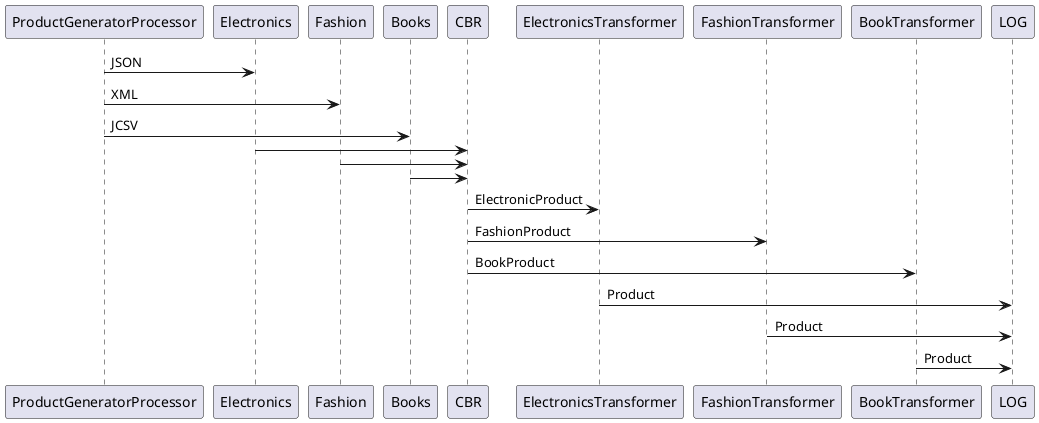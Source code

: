 @startuml
ProductGeneratorProcessor -> Electronics: JSON
ProductGeneratorProcessor -> Fashion: XML
ProductGeneratorProcessor -> Books: JCSV
Electronics -> CBR
Fashion -> CBR
Books -> CBR
CBR -> ElectronicsTransformer: ElectronicProduct
CBR -> FashionTransformer: FashionProduct
CBR -> BookTransformer: BookProduct
ElectronicsTransformer -> LOG: Product
FashionTransformer -> LOG: Product
BookTransformer -> LOG: Product

@enduml